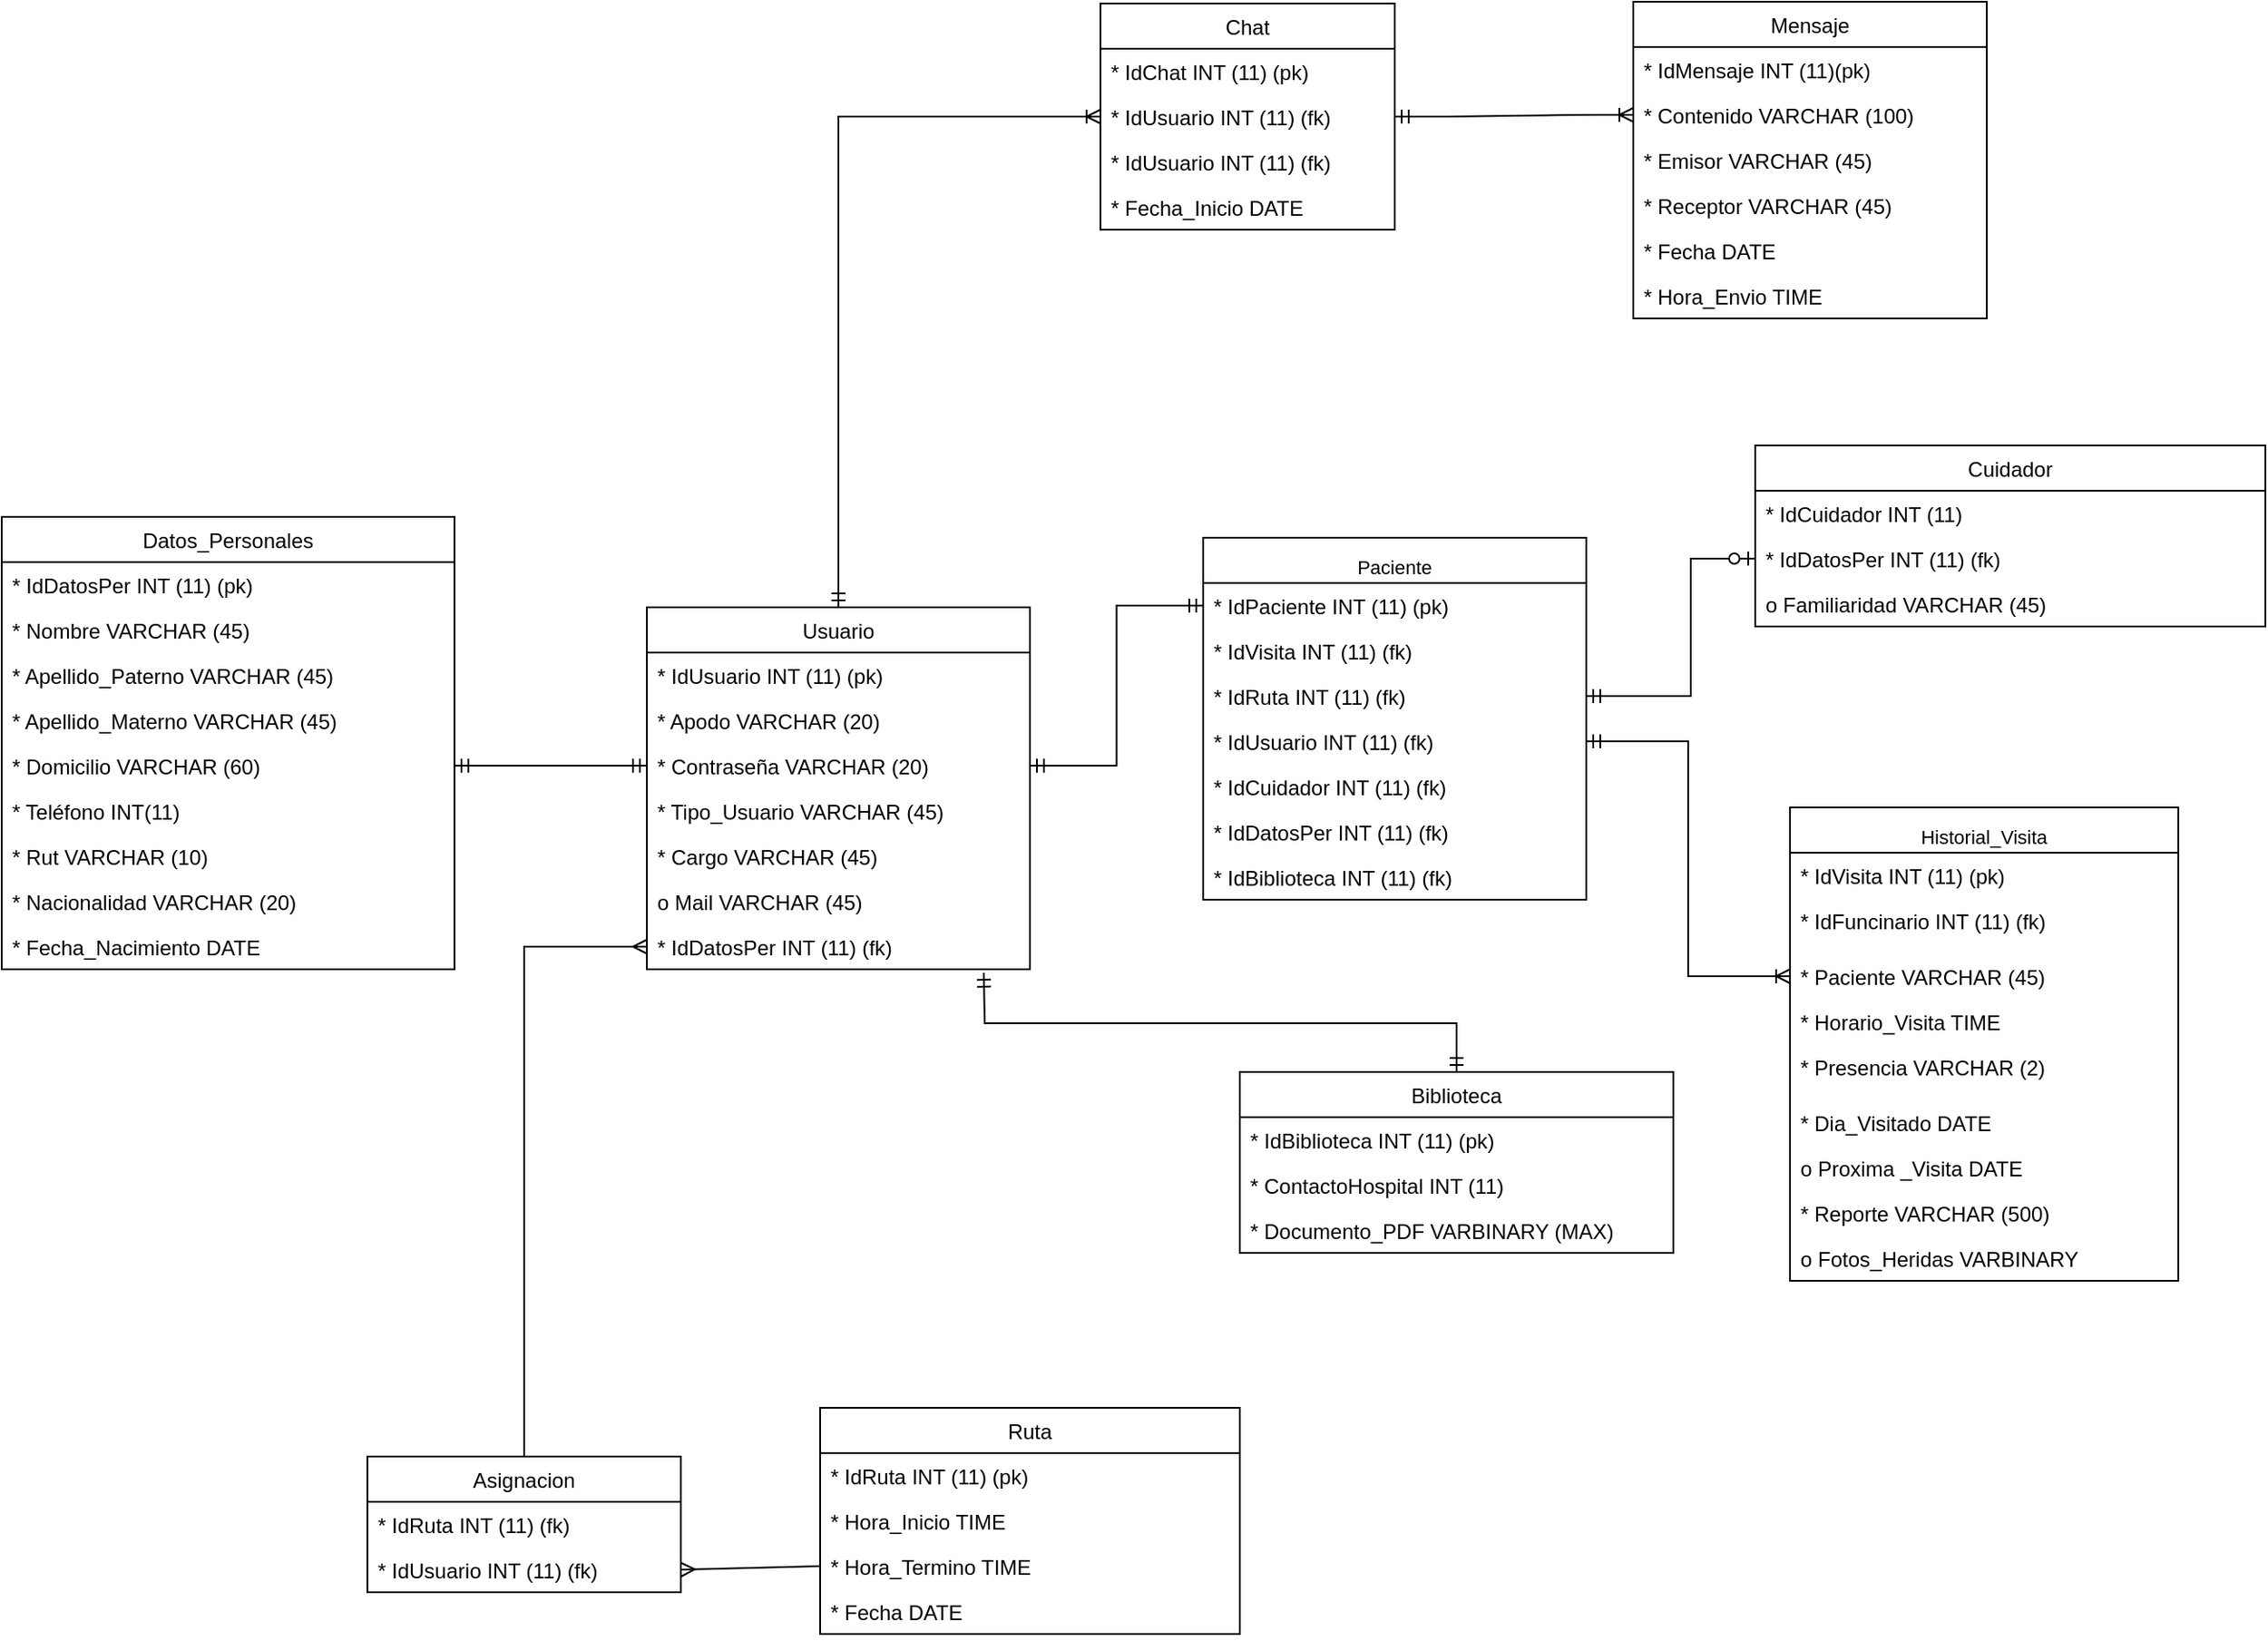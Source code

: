 <mxfile version="12.1.1" type="google" pages="1"><diagram id="CdpG4jRxC21Oyg4bmXO4" name="Page-1"><mxGraphModel dx="2205" dy="1853" grid="1" gridSize="10" guides="1" tooltips="1" connect="1" arrows="1" fold="1" page="1" pageScale="1" pageWidth="850" pageHeight="1100" math="0" shadow="0"><root><mxCell id="0"/><mxCell id="1" parent="0"/><mxCell id="onNi2opBjOl6Kym_t77R-1" value="Paciente" style="swimlane;fontStyle=0;childLayout=stackLayout;horizontal=1;startSize=26;fillColor=none;horizontalStack=0;resizeParent=1;resizeParentMax=0;resizeLast=0;collapsible=1;marginBottom=0;verticalAlign=bottom;fontSize=11;" vertex="1" parent="1"><mxGeometry x="220" y="230" width="220" height="208" as="geometry"><mxRectangle x="320" y="90" width="80" height="26" as="alternateBounds"/></mxGeometry></mxCell><mxCell id="onNi2opBjOl6Kym_t77R-2" value="* IdPaciente INT (11) (pk)" style="text;strokeColor=none;fillColor=none;align=left;verticalAlign=top;spacingLeft=4;spacingRight=4;overflow=hidden;rotatable=0;points=[[0,0.5],[1,0.5]];portConstraint=eastwest;" vertex="1" parent="onNi2opBjOl6Kym_t77R-1"><mxGeometry y="26" width="220" height="26" as="geometry"/></mxCell><mxCell id="onNi2opBjOl6Kym_t77R-3" value="* IdVisita INT (11) (fk)" style="text;strokeColor=none;fillColor=none;align=left;verticalAlign=top;spacingLeft=4;spacingRight=4;overflow=hidden;rotatable=0;points=[[0,0.5],[1,0.5]];portConstraint=eastwest;" vertex="1" parent="onNi2opBjOl6Kym_t77R-1"><mxGeometry y="52" width="220" height="26" as="geometry"/></mxCell><mxCell id="onNi2opBjOl6Kym_t77R-4" value="* IdRuta INT (11) (fk)" style="text;strokeColor=none;fillColor=none;align=left;verticalAlign=top;spacingLeft=4;spacingRight=4;overflow=hidden;rotatable=0;points=[[0,0.5],[1,0.5]];portConstraint=eastwest;" vertex="1" parent="onNi2opBjOl6Kym_t77R-1"><mxGeometry y="78" width="220" height="26" as="geometry"/></mxCell><mxCell id="onNi2opBjOl6Kym_t77R-5" value="* IdUsuario INT (11) (fk)" style="text;strokeColor=none;fillColor=none;align=left;verticalAlign=top;spacingLeft=4;spacingRight=4;overflow=hidden;rotatable=0;points=[[0,0.5],[1,0.5]];portConstraint=eastwest;" vertex="1" parent="onNi2opBjOl6Kym_t77R-1"><mxGeometry y="104" width="220" height="26" as="geometry"/></mxCell><mxCell id="onNi2opBjOl6Kym_t77R-6" value="* IdCuidador INT (11) (fk)" style="text;strokeColor=none;fillColor=none;align=left;verticalAlign=top;spacingLeft=4;spacingRight=4;overflow=hidden;rotatable=0;points=[[0,0.5],[1,0.5]];portConstraint=eastwest;" vertex="1" parent="onNi2opBjOl6Kym_t77R-1"><mxGeometry y="130" width="220" height="26" as="geometry"/></mxCell><mxCell id="onNi2opBjOl6Kym_t77R-7" value="* IdDatosPer INT (11) (fk)" style="text;strokeColor=none;fillColor=none;align=left;verticalAlign=top;spacingLeft=4;spacingRight=4;overflow=hidden;rotatable=0;points=[[0,0.5],[1,0.5]];portConstraint=eastwest;" vertex="1" parent="onNi2opBjOl6Kym_t77R-1"><mxGeometry y="156" width="220" height="26" as="geometry"/></mxCell><mxCell id="onNi2opBjOl6Kym_t77R-8" value="* IdBiblioteca INT (11) (fk)" style="text;strokeColor=none;fillColor=none;align=left;verticalAlign=top;spacingLeft=4;spacingRight=4;overflow=hidden;rotatable=0;points=[[0,0.5],[1,0.5]];portConstraint=eastwest;" vertex="1" parent="onNi2opBjOl6Kym_t77R-1"><mxGeometry y="182" width="220" height="26" as="geometry"/></mxCell><mxCell id="onNi2opBjOl6Kym_t77R-9" value="Historial_Visita" style="swimlane;fontStyle=0;childLayout=stackLayout;horizontal=1;startSize=26;fillColor=none;horizontalStack=0;resizeParent=1;resizeParentMax=0;resizeLast=0;collapsible=1;marginBottom=0;verticalAlign=bottom;fontSize=11;" vertex="1" parent="1"><mxGeometry x="557" y="385" width="223" height="272" as="geometry"><mxRectangle x="320" y="90" width="80" height="26" as="alternateBounds"/></mxGeometry></mxCell><mxCell id="onNi2opBjOl6Kym_t77R-10" value="* IdVisita INT (11) (pk)" style="text;strokeColor=none;fillColor=none;align=left;verticalAlign=top;spacingLeft=4;spacingRight=4;overflow=hidden;rotatable=0;points=[[0,0.5],[1,0.5]];portConstraint=eastwest;" vertex="1" parent="onNi2opBjOl6Kym_t77R-9"><mxGeometry y="26" width="223" height="26" as="geometry"/></mxCell><mxCell id="onNi2opBjOl6Kym_t77R-11" value="* IdFuncinario INT (11) (fk)" style="text;strokeColor=none;fillColor=none;align=left;verticalAlign=top;spacingLeft=4;spacingRight=4;overflow=hidden;rotatable=0;points=[[0,0.5],[1,0.5]];portConstraint=eastwest;" vertex="1" parent="onNi2opBjOl6Kym_t77R-9"><mxGeometry y="52" width="223" height="32" as="geometry"/></mxCell><mxCell id="onNi2opBjOl6Kym_t77R-12" value="* Paciente VARCHAR (45)" style="text;strokeColor=none;fillColor=none;align=left;verticalAlign=top;spacingLeft=4;spacingRight=4;overflow=hidden;rotatable=0;points=[[0,0.5],[1,0.5]];portConstraint=eastwest;" vertex="1" parent="onNi2opBjOl6Kym_t77R-9"><mxGeometry y="84" width="223" height="26" as="geometry"/></mxCell><mxCell id="onNi2opBjOl6Kym_t77R-13" value="* Horario_Visita TIME" style="text;strokeColor=none;fillColor=none;align=left;verticalAlign=top;spacingLeft=4;spacingRight=4;overflow=hidden;rotatable=0;points=[[0,0.5],[1,0.5]];portConstraint=eastwest;" vertex="1" parent="onNi2opBjOl6Kym_t77R-9"><mxGeometry y="110" width="223" height="26" as="geometry"/></mxCell><mxCell id="onNi2opBjOl6Kym_t77R-14" value="* Presencia VARCHAR (2)" style="text;strokeColor=none;fillColor=none;align=left;verticalAlign=top;spacingLeft=4;spacingRight=4;overflow=hidden;rotatable=0;points=[[0,0.5],[1,0.5]];portConstraint=eastwest;" vertex="1" parent="onNi2opBjOl6Kym_t77R-9"><mxGeometry y="136" width="223" height="32" as="geometry"/></mxCell><mxCell id="onNi2opBjOl6Kym_t77R-15" value="* Dia_Visitado DATE" style="text;strokeColor=none;fillColor=none;align=left;verticalAlign=top;spacingLeft=4;spacingRight=4;overflow=hidden;rotatable=0;points=[[0,0.5],[1,0.5]];portConstraint=eastwest;" vertex="1" parent="onNi2opBjOl6Kym_t77R-9"><mxGeometry y="168" width="223" height="26" as="geometry"/></mxCell><mxCell id="onNi2opBjOl6Kym_t77R-16" value="o Proxima _Visita DATE" style="text;strokeColor=none;fillColor=none;align=left;verticalAlign=top;spacingLeft=4;spacingRight=4;overflow=hidden;rotatable=0;points=[[0,0.5],[1,0.5]];portConstraint=eastwest;" vertex="1" parent="onNi2opBjOl6Kym_t77R-9"><mxGeometry y="194" width="223" height="26" as="geometry"/></mxCell><mxCell id="onNi2opBjOl6Kym_t77R-17" value="* Reporte VARCHAR (500)" style="text;strokeColor=none;fillColor=none;align=left;verticalAlign=top;spacingLeft=4;spacingRight=4;overflow=hidden;rotatable=0;points=[[0,0.5],[1,0.5]];portConstraint=eastwest;" vertex="1" parent="onNi2opBjOl6Kym_t77R-9"><mxGeometry y="220" width="223" height="26" as="geometry"/></mxCell><mxCell id="onNi2opBjOl6Kym_t77R-18" value="o Fotos_Heridas VARBINARY" style="text;strokeColor=none;fillColor=none;align=left;verticalAlign=top;spacingLeft=4;spacingRight=4;overflow=hidden;rotatable=0;points=[[0,0.5],[1,0.5]];portConstraint=eastwest;" vertex="1" parent="onNi2opBjOl6Kym_t77R-9"><mxGeometry y="246" width="223" height="26" as="geometry"/></mxCell><mxCell id="onNi2opBjOl6Kym_t77R-19" value="Ruta" style="swimlane;fontStyle=0;childLayout=stackLayout;horizontal=1;startSize=26;fillColor=none;horizontalStack=0;resizeParent=1;resizeParentMax=0;resizeLast=0;collapsible=1;marginBottom=0;" vertex="1" parent="1"><mxGeometry y="730" width="241" height="130" as="geometry"/></mxCell><mxCell id="onNi2opBjOl6Kym_t77R-20" value="* IdRuta INT (11) (pk)" style="text;strokeColor=none;fillColor=none;align=left;verticalAlign=top;spacingLeft=4;spacingRight=4;overflow=hidden;rotatable=0;points=[[0,0.5],[1,0.5]];portConstraint=eastwest;" vertex="1" parent="onNi2opBjOl6Kym_t77R-19"><mxGeometry y="26" width="241" height="26" as="geometry"/></mxCell><mxCell id="onNi2opBjOl6Kym_t77R-23" value="* Hora_Inicio TIME" style="text;strokeColor=none;fillColor=none;align=left;verticalAlign=top;spacingLeft=4;spacingRight=4;overflow=hidden;rotatable=0;points=[[0,0.5],[1,0.5]];portConstraint=eastwest;" vertex="1" parent="onNi2opBjOl6Kym_t77R-19"><mxGeometry y="52" width="241" height="26" as="geometry"/></mxCell><mxCell id="onNi2opBjOl6Kym_t77R-24" value="* Hora_Termino TIME" style="text;strokeColor=none;fillColor=none;align=left;verticalAlign=top;spacingLeft=4;spacingRight=4;overflow=hidden;rotatable=0;points=[[0,0.5],[1,0.5]];portConstraint=eastwest;" vertex="1" parent="onNi2opBjOl6Kym_t77R-19"><mxGeometry y="78" width="241" height="26" as="geometry"/></mxCell><mxCell id="onNi2opBjOl6Kym_t77R-25" value="* Fecha DATE" style="text;strokeColor=none;fillColor=none;align=left;verticalAlign=top;spacingLeft=4;spacingRight=4;overflow=hidden;rotatable=0;points=[[0,0.5],[1,0.5]];portConstraint=eastwest;" vertex="1" parent="onNi2opBjOl6Kym_t77R-19"><mxGeometry y="104" width="241" height="26" as="geometry"/></mxCell><mxCell id="onNi2opBjOl6Kym_t77R-28" style="edgeStyle=orthogonalEdgeStyle;orthogonalLoop=1;jettySize=auto;html=1;entryX=0;entryY=0.5;entryDx=0;entryDy=0;startArrow=ERmandOne;startFill=0;endArrow=ERoneToMany;endFill=0;strokeColor=#000000;rounded=0;exitX=0.5;exitY=0;exitDx=0;exitDy=0;" edge="1" parent="1" source="onNi2opBjOl6Kym_t77R-29" target="onNi2opBjOl6Kym_t77R-56"><mxGeometry relative="1" as="geometry"><mxPoint x="192" y="150" as="sourcePoint"/></mxGeometry></mxCell><mxCell id="onNi2opBjOl6Kym_t77R-29" value="Usuario" style="swimlane;fontStyle=0;childLayout=stackLayout;horizontal=1;startSize=26;fillColor=none;horizontalStack=0;resizeParent=1;resizeParentMax=0;resizeLast=0;collapsible=1;marginBottom=0;" vertex="1" parent="1"><mxGeometry x="-99.5" y="270" width="220" height="208" as="geometry"/></mxCell><mxCell id="onNi2opBjOl6Kym_t77R-30" value="* IdUsuario INT (11) (pk)" style="text;strokeColor=none;fillColor=none;align=left;verticalAlign=top;spacingLeft=4;spacingRight=4;overflow=hidden;rotatable=0;points=[[0,0.5],[1,0.5]];portConstraint=eastwest;" vertex="1" parent="onNi2opBjOl6Kym_t77R-29"><mxGeometry y="26" width="220" height="26" as="geometry"/></mxCell><mxCell id="onNi2opBjOl6Kym_t77R-31" value="* Apodo VARCHAR (20)" style="text;strokeColor=none;fillColor=none;align=left;verticalAlign=top;spacingLeft=4;spacingRight=4;overflow=hidden;rotatable=0;points=[[0,0.5],[1,0.5]];portConstraint=eastwest;" vertex="1" parent="onNi2opBjOl6Kym_t77R-29"><mxGeometry y="52" width="220" height="26" as="geometry"/></mxCell><mxCell id="onNi2opBjOl6Kym_t77R-32" value="* Contraseña VARCHAR (20)" style="text;strokeColor=none;fillColor=none;align=left;verticalAlign=top;spacingLeft=4;spacingRight=4;overflow=hidden;rotatable=0;points=[[0,0.5],[1,0.5]];portConstraint=eastwest;" vertex="1" parent="onNi2opBjOl6Kym_t77R-29"><mxGeometry y="78" width="220" height="26" as="geometry"/></mxCell><mxCell id="onNi2opBjOl6Kym_t77R-33" value="* Tipo_Usuario VARCHAR (45)" style="text;strokeColor=none;fillColor=none;align=left;verticalAlign=top;spacingLeft=4;spacingRight=4;overflow=hidden;rotatable=0;points=[[0,0.5],[1,0.5]];portConstraint=eastwest;" vertex="1" parent="onNi2opBjOl6Kym_t77R-29"><mxGeometry y="104" width="220" height="26" as="geometry"/></mxCell><mxCell id="onNi2opBjOl6Kym_t77R-34" value="* Cargo VARCHAR (45)" style="text;strokeColor=none;fillColor=none;align=left;verticalAlign=top;spacingLeft=4;spacingRight=4;overflow=hidden;rotatable=0;points=[[0,0.5],[1,0.5]];portConstraint=eastwest;" vertex="1" parent="onNi2opBjOl6Kym_t77R-29"><mxGeometry y="130" width="220" height="26" as="geometry"/></mxCell><mxCell id="onNi2opBjOl6Kym_t77R-35" value="o Mail VARCHAR (45)" style="text;strokeColor=none;fillColor=none;align=left;verticalAlign=top;spacingLeft=4;spacingRight=4;overflow=hidden;rotatable=0;points=[[0,0.5],[1,0.5]];portConstraint=eastwest;" vertex="1" parent="onNi2opBjOl6Kym_t77R-29"><mxGeometry y="156" width="220" height="26" as="geometry"/></mxCell><mxCell id="onNi2opBjOl6Kym_t77R-36" value="* IdDatosPer INT (11) (fk)" style="text;strokeColor=none;fillColor=none;align=left;verticalAlign=top;spacingLeft=4;spacingRight=4;overflow=hidden;rotatable=0;points=[[0,0.5],[1,0.5]];portConstraint=eastwest;" vertex="1" parent="onNi2opBjOl6Kym_t77R-29"><mxGeometry y="182" width="220" height="26" as="geometry"/></mxCell><mxCell id="onNi2opBjOl6Kym_t77R-37" value="Cuidador" style="swimlane;fontStyle=0;childLayout=stackLayout;horizontal=1;startSize=26;fillColor=none;horizontalStack=0;resizeParent=1;resizeParentMax=0;resizeLast=0;collapsible=1;marginBottom=0;" vertex="1" parent="1"><mxGeometry x="537" y="177" width="293" height="104" as="geometry"/></mxCell><mxCell id="onNi2opBjOl6Kym_t77R-38" value="* IdCuidador INT (11)" style="text;strokeColor=none;fillColor=none;align=left;verticalAlign=top;spacingLeft=4;spacingRight=4;overflow=hidden;rotatable=0;points=[[0,0.5],[1,0.5]];portConstraint=eastwest;" vertex="1" parent="onNi2opBjOl6Kym_t77R-37"><mxGeometry y="26" width="293" height="26" as="geometry"/></mxCell><mxCell id="onNi2opBjOl6Kym_t77R-39" value="* IdDatosPer INT (11) (fk)" style="text;strokeColor=none;fillColor=none;align=left;verticalAlign=top;spacingLeft=4;spacingRight=4;overflow=hidden;rotatable=0;points=[[0,0.5],[1,0.5]];portConstraint=eastwest;" vertex="1" parent="onNi2opBjOl6Kym_t77R-37"><mxGeometry y="52" width="293" height="26" as="geometry"/></mxCell><mxCell id="onNi2opBjOl6Kym_t77R-40" value="o Familiaridad VARCHAR (45)" style="text;strokeColor=none;fillColor=none;align=left;verticalAlign=top;spacingLeft=4;spacingRight=4;overflow=hidden;rotatable=0;points=[[0,0.5],[1,0.5]];portConstraint=eastwest;" vertex="1" parent="onNi2opBjOl6Kym_t77R-37"><mxGeometry y="78" width="293" height="26" as="geometry"/></mxCell><mxCell id="onNi2opBjOl6Kym_t77R-41" value="" style="edgeStyle=orthogonalEdgeStyle;fontSize=12;html=1;endArrow=ERmandOne;startArrow=ERmandOne;exitX=1;exitY=0.5;exitDx=0;exitDy=0;rounded=0;" edge="1" parent="1" source="onNi2opBjOl6Kym_t77R-32" target="onNi2opBjOl6Kym_t77R-2"><mxGeometry width="100" height="100" relative="1" as="geometry"><mxPoint x="460" y="315" as="sourcePoint"/><mxPoint x="601.421" y="215" as="targetPoint"/></mxGeometry></mxCell><mxCell id="onNi2opBjOl6Kym_t77R-42" value="" style="edgeStyle=orthogonalEdgeStyle;fontSize=12;html=1;endArrow=ERzeroToOne;startArrow=ERmandOne;exitX=1;exitY=0.5;exitDx=0;exitDy=0;entryX=0;entryY=0.5;entryDx=0;entryDy=0;rounded=0;" edge="1" parent="1" source="onNi2opBjOl6Kym_t77R-4" target="onNi2opBjOl6Kym_t77R-39"><mxGeometry width="100" height="100" relative="1" as="geometry"><mxPoint x="469.588" y="491.941" as="sourcePoint"/><mxPoint x="550" y="550" as="targetPoint"/><Array as="points"><mxPoint x="500" y="321"/><mxPoint x="500" y="242"/></Array></mxGeometry></mxCell><mxCell id="onNi2opBjOl6Kym_t77R-43" value="" style="edgeStyle=orthogonalEdgeStyle;fontSize=12;html=1;endArrow=ERoneToMany;startArrow=ERmandOne;exitX=1;exitY=0.5;exitDx=0;exitDy=0;entryX=0;entryY=0.5;entryDx=0;entryDy=0;rounded=0;" edge="1" parent="1" source="onNi2opBjOl6Kym_t77R-5" target="onNi2opBjOl6Kym_t77R-12"><mxGeometry width="100" height="100" relative="1" as="geometry"><mxPoint x="469.588" y="491.941" as="sourcePoint"/><mxPoint x="490" y="740" as="targetPoint"/></mxGeometry></mxCell><mxCell id="onNi2opBjOl6Kym_t77R-44" value="Datos_Personales" style="swimlane;fontStyle=0;childLayout=stackLayout;horizontal=1;startSize=26;fillColor=none;horizontalStack=0;resizeParent=1;resizeParentMax=0;resizeLast=0;collapsible=1;marginBottom=0;" vertex="1" parent="1"><mxGeometry x="-470" y="218" width="260" height="260" as="geometry"/></mxCell><mxCell id="onNi2opBjOl6Kym_t77R-45" value="* IdDatosPer INT (11) (pk)" style="text;strokeColor=none;fillColor=none;align=left;verticalAlign=top;spacingLeft=4;spacingRight=4;overflow=hidden;rotatable=0;points=[[0,0.5],[1,0.5]];portConstraint=eastwest;" vertex="1" parent="onNi2opBjOl6Kym_t77R-44"><mxGeometry y="26" width="260" height="26" as="geometry"/></mxCell><mxCell id="onNi2opBjOl6Kym_t77R-46" value="* Nombre VARCHAR (45)" style="text;strokeColor=none;fillColor=none;align=left;verticalAlign=top;spacingLeft=4;spacingRight=4;overflow=hidden;rotatable=0;points=[[0,0.5],[1,0.5]];portConstraint=eastwest;" vertex="1" parent="onNi2opBjOl6Kym_t77R-44"><mxGeometry y="52" width="260" height="26" as="geometry"/></mxCell><mxCell id="onNi2opBjOl6Kym_t77R-47" value="* Apellido_Paterno VARCHAR (45)" style="text;strokeColor=none;fillColor=none;align=left;verticalAlign=top;spacingLeft=4;spacingRight=4;overflow=hidden;rotatable=0;points=[[0,0.5],[1,0.5]];portConstraint=eastwest;" vertex="1" parent="onNi2opBjOl6Kym_t77R-44"><mxGeometry y="78" width="260" height="26" as="geometry"/></mxCell><mxCell id="onNi2opBjOl6Kym_t77R-48" value="* Apellido_Materno VARCHAR (45)" style="text;strokeColor=none;fillColor=none;align=left;verticalAlign=top;spacingLeft=4;spacingRight=4;overflow=hidden;rotatable=0;points=[[0,0.5],[1,0.5]];portConstraint=eastwest;" vertex="1" parent="onNi2opBjOl6Kym_t77R-44"><mxGeometry y="104" width="260" height="26" as="geometry"/></mxCell><mxCell id="onNi2opBjOl6Kym_t77R-49" value="* Domicilio VARCHAR (60)" style="text;strokeColor=none;fillColor=none;align=left;verticalAlign=top;spacingLeft=4;spacingRight=4;overflow=hidden;rotatable=0;points=[[0,0.5],[1,0.5]];portConstraint=eastwest;" vertex="1" parent="onNi2opBjOl6Kym_t77R-44"><mxGeometry y="130" width="260" height="26" as="geometry"/></mxCell><mxCell id="onNi2opBjOl6Kym_t77R-50" value="* Teléfono INT(11)" style="text;strokeColor=none;fillColor=none;align=left;verticalAlign=top;spacingLeft=4;spacingRight=4;overflow=hidden;rotatable=0;points=[[0,0.5],[1,0.5]];portConstraint=eastwest;" vertex="1" parent="onNi2opBjOl6Kym_t77R-44"><mxGeometry y="156" width="260" height="26" as="geometry"/></mxCell><mxCell id="onNi2opBjOl6Kym_t77R-51" value="* Rut VARCHAR (10)" style="text;strokeColor=none;fillColor=none;align=left;verticalAlign=top;spacingLeft=4;spacingRight=4;overflow=hidden;rotatable=0;points=[[0,0.5],[1,0.5]];portConstraint=eastwest;" vertex="1" parent="onNi2opBjOl6Kym_t77R-44"><mxGeometry y="182" width="260" height="26" as="geometry"/></mxCell><mxCell id="onNi2opBjOl6Kym_t77R-52" value="* Nacionalidad VARCHAR (20)" style="text;strokeColor=none;fillColor=none;align=left;verticalAlign=top;spacingLeft=4;spacingRight=4;overflow=hidden;rotatable=0;points=[[0,0.5],[1,0.5]];portConstraint=eastwest;" vertex="1" parent="onNi2opBjOl6Kym_t77R-44"><mxGeometry y="208" width="260" height="26" as="geometry"/></mxCell><mxCell id="onNi2opBjOl6Kym_t77R-53" value="* Fecha_Nacimiento DATE" style="text;strokeColor=none;fillColor=none;align=left;verticalAlign=top;spacingLeft=4;spacingRight=4;overflow=hidden;rotatable=0;points=[[0,0.5],[1,0.5]];portConstraint=eastwest;" vertex="1" parent="onNi2opBjOl6Kym_t77R-44"><mxGeometry y="234" width="260" height="26" as="geometry"/></mxCell><mxCell id="onNi2opBjOl6Kym_t77R-54" value="Chat" style="swimlane;fontStyle=0;childLayout=stackLayout;horizontal=1;startSize=26;fillColor=none;horizontalStack=0;resizeParent=1;resizeParentMax=0;resizeLast=0;collapsible=1;marginBottom=0;" vertex="1" parent="1"><mxGeometry x="161" y="-77" width="169" height="130" as="geometry"/></mxCell><mxCell id="onNi2opBjOl6Kym_t77R-55" value="* IdChat INT (11) (pk)" style="text;strokeColor=none;fillColor=none;align=left;verticalAlign=top;spacingLeft=4;spacingRight=4;overflow=hidden;rotatable=0;points=[[0,0.5],[1,0.5]];portConstraint=eastwest;" vertex="1" parent="onNi2opBjOl6Kym_t77R-54"><mxGeometry y="26" width="169" height="26" as="geometry"/></mxCell><mxCell id="onNi2opBjOl6Kym_t77R-56" value="* IdUsuario INT (11) (fk)" style="text;strokeColor=none;fillColor=none;align=left;verticalAlign=top;spacingLeft=4;spacingRight=4;overflow=hidden;rotatable=0;points=[[0,0.5],[1,0.5]];portConstraint=eastwest;" vertex="1" parent="onNi2opBjOl6Kym_t77R-54"><mxGeometry y="52" width="169" height="26" as="geometry"/></mxCell><mxCell id="onNi2opBjOl6Kym_t77R-57" value="* IdUsuario INT (11) (fk)" style="text;strokeColor=none;fillColor=none;align=left;verticalAlign=top;spacingLeft=4;spacingRight=4;overflow=hidden;rotatable=0;points=[[0,0.5],[1,0.5]];portConstraint=eastwest;" vertex="1" parent="onNi2opBjOl6Kym_t77R-54"><mxGeometry y="78" width="169" height="26" as="geometry"/></mxCell><mxCell id="onNi2opBjOl6Kym_t77R-58" value="* Fecha_Inicio DATE" style="text;strokeColor=none;fillColor=none;align=left;verticalAlign=top;spacingLeft=4;spacingRight=4;overflow=hidden;rotatable=0;points=[[0,0.5],[1,0.5]];portConstraint=eastwest;" vertex="1" parent="onNi2opBjOl6Kym_t77R-54"><mxGeometry y="104" width="169" height="26" as="geometry"/></mxCell><mxCell id="onNi2opBjOl6Kym_t77R-59" value="Mensaje" style="swimlane;fontStyle=0;childLayout=stackLayout;horizontal=1;startSize=26;fillColor=none;horizontalStack=0;resizeParent=1;resizeParentMax=0;resizeLast=0;collapsible=1;marginBottom=0;" vertex="1" parent="1"><mxGeometry x="467" y="-78" width="203" height="182" as="geometry"/></mxCell><mxCell id="onNi2opBjOl6Kym_t77R-60" value="* IdMensaje INT (11)(pk)" style="text;strokeColor=none;fillColor=none;align=left;verticalAlign=top;spacingLeft=4;spacingRight=4;overflow=hidden;rotatable=0;points=[[0,0.5],[1,0.5]];portConstraint=eastwest;" vertex="1" parent="onNi2opBjOl6Kym_t77R-59"><mxGeometry y="26" width="203" height="26" as="geometry"/></mxCell><mxCell id="onNi2opBjOl6Kym_t77R-61" value="* Contenido VARCHAR (100)" style="text;strokeColor=none;fillColor=none;align=left;verticalAlign=top;spacingLeft=4;spacingRight=4;overflow=hidden;rotatable=0;points=[[0,0.5],[1,0.5]];portConstraint=eastwest;" vertex="1" parent="onNi2opBjOl6Kym_t77R-59"><mxGeometry y="52" width="203" height="26" as="geometry"/></mxCell><mxCell id="onNi2opBjOl6Kym_t77R-62" value="* Emisor VARCHAR (45)" style="text;strokeColor=none;fillColor=none;align=left;verticalAlign=top;spacingLeft=4;spacingRight=4;overflow=hidden;rotatable=0;points=[[0,0.5],[1,0.5]];portConstraint=eastwest;" vertex="1" parent="onNi2opBjOl6Kym_t77R-59"><mxGeometry y="78" width="203" height="26" as="geometry"/></mxCell><mxCell id="onNi2opBjOl6Kym_t77R-63" value="* Receptor VARCHAR (45)" style="text;strokeColor=none;fillColor=none;align=left;verticalAlign=top;spacingLeft=4;spacingRight=4;overflow=hidden;rotatable=0;points=[[0,0.5],[1,0.5]];portConstraint=eastwest;" vertex="1" parent="onNi2opBjOl6Kym_t77R-59"><mxGeometry y="104" width="203" height="26" as="geometry"/></mxCell><mxCell id="onNi2opBjOl6Kym_t77R-64" value="* Fecha DATE" style="text;strokeColor=none;fillColor=none;align=left;verticalAlign=top;spacingLeft=4;spacingRight=4;overflow=hidden;rotatable=0;points=[[0,0.5],[1,0.5]];portConstraint=eastwest;" vertex="1" parent="onNi2opBjOl6Kym_t77R-59"><mxGeometry y="130" width="203" height="26" as="geometry"/></mxCell><mxCell id="onNi2opBjOl6Kym_t77R-65" value="* Hora_Envio TIME" style="text;strokeColor=none;fillColor=none;align=left;verticalAlign=top;spacingLeft=4;spacingRight=4;overflow=hidden;rotatable=0;points=[[0,0.5],[1,0.5]];portConstraint=eastwest;" vertex="1" parent="onNi2opBjOl6Kym_t77R-59"><mxGeometry y="156" width="203" height="26" as="geometry"/></mxCell><mxCell id="onNi2opBjOl6Kym_t77R-66" style="edgeStyle=entityRelationEdgeStyle;orthogonalLoop=1;jettySize=auto;html=1;startArrow=ERmandOne;startFill=0;endArrow=ERoneToMany;endFill=0;rounded=1;entryX=0;entryY=0.5;entryDx=0;entryDy=0;" edge="1" parent="1" source="onNi2opBjOl6Kym_t77R-56" target="onNi2opBjOl6Kym_t77R-61"><mxGeometry relative="1" as="geometry"><mxPoint x="400.118" y="-19.676" as="sourcePoint"/><mxPoint x="460" y="-170" as="targetPoint"/></mxGeometry></mxCell><mxCell id="onNi2opBjOl6Kym_t77R-67" value="Biblioteca" style="swimlane;fontStyle=0;childLayout=stackLayout;horizontal=1;startSize=26;fillColor=none;horizontalStack=0;resizeParent=1;resizeParentMax=0;resizeLast=0;collapsible=1;marginBottom=0;" vertex="1" parent="1"><mxGeometry x="241" y="537" width="249" height="104" as="geometry"/></mxCell><mxCell id="onNi2opBjOl6Kym_t77R-68" value="* IdBiblioteca INT (11) (pk)" style="text;strokeColor=none;fillColor=none;align=left;verticalAlign=top;spacingLeft=4;spacingRight=4;overflow=hidden;rotatable=0;points=[[0,0.5],[1,0.5]];portConstraint=eastwest;" vertex="1" parent="onNi2opBjOl6Kym_t77R-67"><mxGeometry y="26" width="249" height="26" as="geometry"/></mxCell><mxCell id="onNi2opBjOl6Kym_t77R-69" value="* ContactoHospital INT (11)" style="text;strokeColor=none;fillColor=none;align=left;verticalAlign=top;spacingLeft=4;spacingRight=4;overflow=hidden;rotatable=0;points=[[0,0.5],[1,0.5]];portConstraint=eastwest;" vertex="1" parent="onNi2opBjOl6Kym_t77R-67"><mxGeometry y="52" width="249" height="26" as="geometry"/></mxCell><mxCell id="onNi2opBjOl6Kym_t77R-70" value="* Documento_PDF VARBINARY (MAX)" style="text;strokeColor=none;fillColor=none;align=left;verticalAlign=top;spacingLeft=4;spacingRight=4;overflow=hidden;rotatable=0;points=[[0,0.5],[1,0.5]];portConstraint=eastwest;" vertex="1" parent="onNi2opBjOl6Kym_t77R-67"><mxGeometry y="78" width="249" height="26" as="geometry"/></mxCell><mxCell id="onNi2opBjOl6Kym_t77R-71" value="" style="fontSize=12;html=1;endArrow=ERmandOne;startArrow=ERmandOne;exitX=1;exitY=0.5;exitDx=0;exitDy=0;entryX=0;entryY=0.5;entryDx=0;entryDy=0;rounded=0;" edge="1" parent="1" source="onNi2opBjOl6Kym_t77R-49" target="onNi2opBjOl6Kym_t77R-32"><mxGeometry width="100" height="100" relative="1" as="geometry"><mxPoint x="-120" y="160" as="sourcePoint"/><mxPoint x="-20" y="60" as="targetPoint"/></mxGeometry></mxCell><mxCell id="onNi2opBjOl6Kym_t77R-72" value="" style="fontSize=12;html=1;endArrow=ERmandOne;startArrow=ERmandOne;rounded=0;edgeStyle=orthogonalEdgeStyle;exitX=0.5;exitY=0;exitDx=0;exitDy=0;" edge="1" parent="1" source="onNi2opBjOl6Kym_t77R-67"><mxGeometry width="100" height="100" relative="1" as="geometry"><mxPoint x="-30" y="529" as="sourcePoint"/><mxPoint x="94" y="480" as="targetPoint"/></mxGeometry></mxCell><mxCell id="onNi2opBjOl6Kym_t77R-73" value="Asignacion" style="swimlane;fontStyle=0;childLayout=stackLayout;horizontal=1;startSize=26;fillColor=none;horizontalStack=0;resizeParent=1;resizeParentMax=0;resizeLast=0;collapsible=1;marginBottom=0;" vertex="1" parent="1"><mxGeometry x="-260" y="758" width="180" height="78" as="geometry"/></mxCell><mxCell id="onNi2opBjOl6Kym_t77R-74" value="* IdRuta INT (11) (fk)" style="text;strokeColor=none;fillColor=none;align=left;verticalAlign=top;spacingLeft=4;spacingRight=4;overflow=hidden;rotatable=0;points=[[0,0.5],[1,0.5]];portConstraint=eastwest;" vertex="1" parent="onNi2opBjOl6Kym_t77R-73"><mxGeometry y="26" width="180" height="26" as="geometry"/></mxCell><mxCell id="onNi2opBjOl6Kym_t77R-75" value="* IdUsuario INT (11) (fk)" style="text;strokeColor=none;fillColor=none;align=left;verticalAlign=top;spacingLeft=4;spacingRight=4;overflow=hidden;rotatable=0;points=[[0,0.5],[1,0.5]];portConstraint=eastwest;" vertex="1" parent="onNi2opBjOl6Kym_t77R-73"><mxGeometry y="52" width="180" height="26" as="geometry"/></mxCell><mxCell id="onNi2opBjOl6Kym_t77R-76" value="" style="fontSize=12;html=1;endArrow=ERmany;entryX=1;entryY=0.5;entryDx=0;entryDy=0;exitX=0;exitY=0.5;exitDx=0;exitDy=0;" edge="1" parent="1" source="onNi2opBjOl6Kym_t77R-24" target="onNi2opBjOl6Kym_t77R-75"><mxGeometry width="100" height="100" relative="1" as="geometry"><mxPoint x="60" y="900" as="sourcePoint"/><mxPoint x="160" y="800" as="targetPoint"/></mxGeometry></mxCell><mxCell id="onNi2opBjOl6Kym_t77R-77" value="" style="fontSize=12;html=1;endArrow=ERmany;exitX=0.5;exitY=0;exitDx=0;exitDy=0;entryX=0;entryY=0.5;entryDx=0;entryDy=0;rounded=0;edgeStyle=orthogonalEdgeStyle;" edge="1" parent="1" source="onNi2opBjOl6Kym_t77R-73" target="onNi2opBjOl6Kym_t77R-36"><mxGeometry width="100" height="100" relative="1" as="geometry"><mxPoint x="-240" y="600" as="sourcePoint"/><mxPoint x="-140" y="500" as="targetPoint"/></mxGeometry></mxCell></root></mxGraphModel></diagram></mxfile>